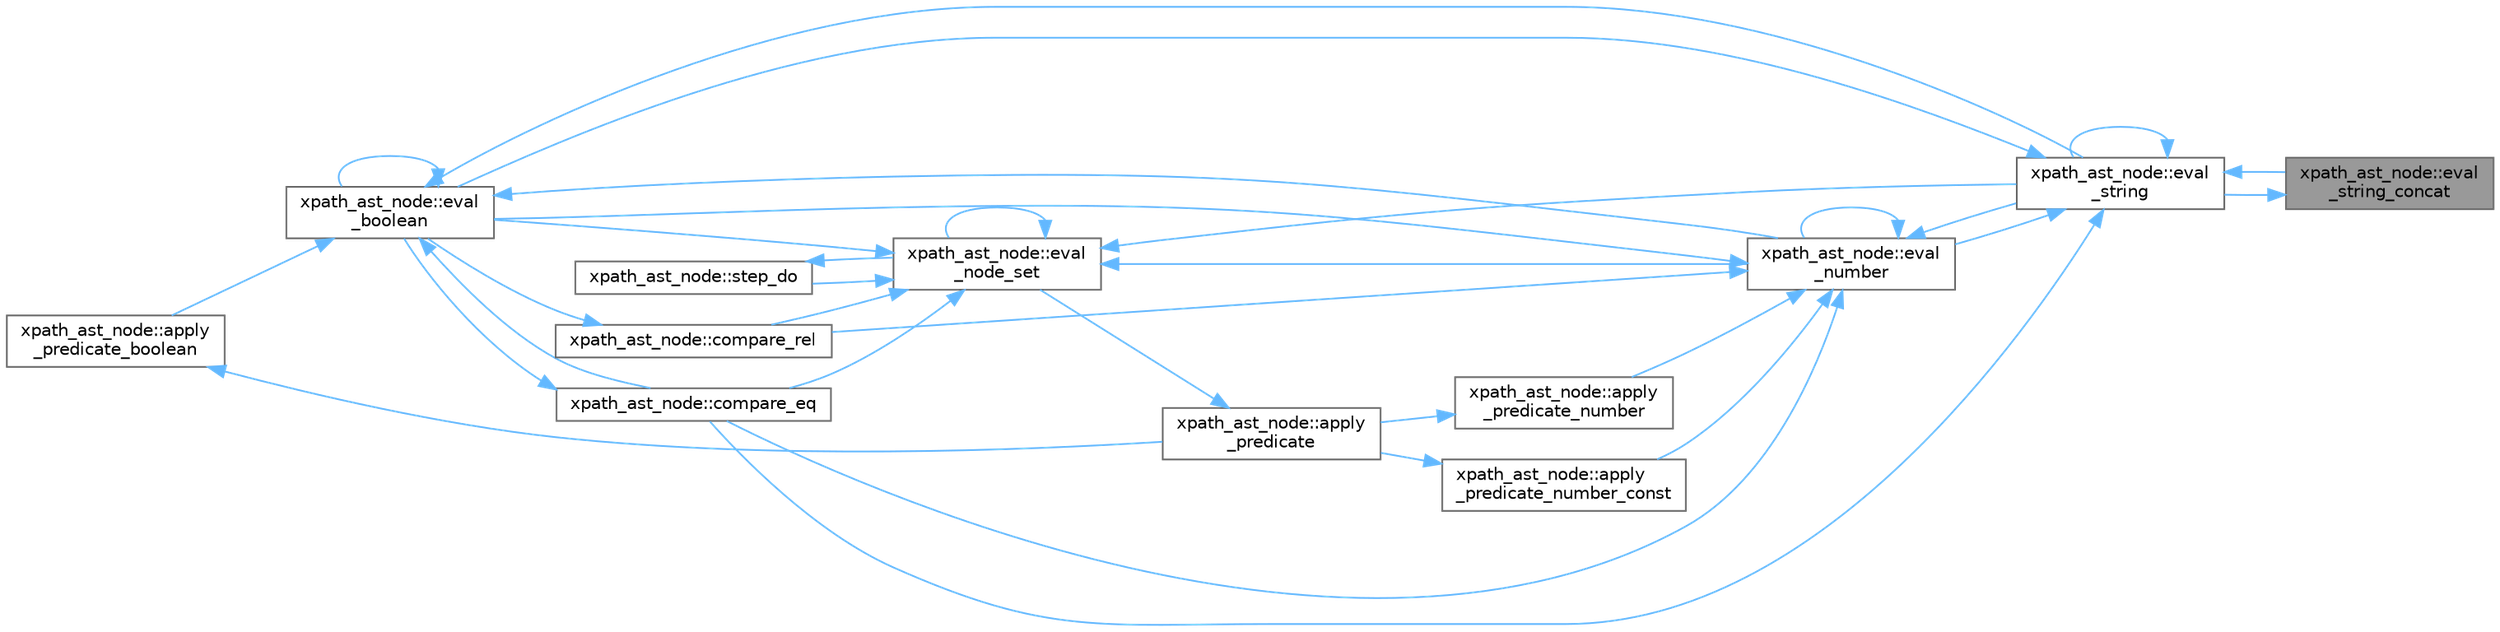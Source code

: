 digraph "xpath_ast_node::eval_string_concat"
{
 // INTERACTIVE_SVG=YES
 // LATEX_PDF_SIZE
  bgcolor="transparent";
  edge [fontname=Helvetica,fontsize=10,labelfontname=Helvetica,labelfontsize=10];
  node [fontname=Helvetica,fontsize=10,shape=box,height=0.2,width=0.4];
  rankdir="RL";
  Node1 [id="Node000001",label="xpath_ast_node::eval\l_string_concat",height=0.2,width=0.4,color="gray40", fillcolor="grey60", style="filled", fontcolor="black",tooltip=" "];
  Node1 -> Node2 [id="edge1_Node000001_Node000002",dir="back",color="steelblue1",style="solid",tooltip=" "];
  Node2 [id="Node000002",label="xpath_ast_node::eval\l_string",height=0.2,width=0.4,color="grey40", fillcolor="white", style="filled",URL="$d3/dc5/classxpath__ast__node.html#a6b675237a590548b68d0e0b97518b6df",tooltip=" "];
  Node2 -> Node3 [id="edge2_Node000002_Node000003",dir="back",color="steelblue1",style="solid",tooltip=" "];
  Node3 [id="Node000003",label="xpath_ast_node::compare_eq",height=0.2,width=0.4,color="grey40", fillcolor="white", style="filled",URL="$d3/dc5/classxpath__ast__node.html#a98dd7f6e67fe2c56c63056eed835d6a4",tooltip=" "];
  Node3 -> Node4 [id="edge3_Node000003_Node000004",dir="back",color="steelblue1",style="solid",tooltip=" "];
  Node4 [id="Node000004",label="xpath_ast_node::eval\l_boolean",height=0.2,width=0.4,color="grey40", fillcolor="white", style="filled",URL="$d3/dc5/classxpath__ast__node.html#ab7f965a92023bc2704b8e6fd9f3d7c14",tooltip=" "];
  Node4 -> Node5 [id="edge4_Node000004_Node000005",dir="back",color="steelblue1",style="solid",tooltip=" "];
  Node5 [id="Node000005",label="xpath_ast_node::apply\l_predicate_boolean",height=0.2,width=0.4,color="grey40", fillcolor="white", style="filled",URL="$d3/dc5/classxpath__ast__node.html#ab4e5bbd3f2e83c86a43349374b4bfc22",tooltip=" "];
  Node5 -> Node6 [id="edge5_Node000005_Node000006",dir="back",color="steelblue1",style="solid",tooltip=" "];
  Node6 [id="Node000006",label="xpath_ast_node::apply\l_predicate",height=0.2,width=0.4,color="grey40", fillcolor="white", style="filled",URL="$d3/dc5/classxpath__ast__node.html#a7e35f265c9e0712a16e1d8a9db4c7672",tooltip=" "];
  Node6 -> Node7 [id="edge6_Node000006_Node000007",dir="back",color="steelblue1",style="solid",tooltip=" "];
  Node7 [id="Node000007",label="xpath_ast_node::eval\l_node_set",height=0.2,width=0.4,color="grey40", fillcolor="white", style="filled",URL="$d3/dc5/classxpath__ast__node.html#a68cace396dd4eeae67ecfcd34a3a8285",tooltip=" "];
  Node7 -> Node3 [id="edge7_Node000007_Node000003",dir="back",color="steelblue1",style="solid",tooltip=" "];
  Node7 -> Node8 [id="edge8_Node000007_Node000008",dir="back",color="steelblue1",style="solid",tooltip=" "];
  Node8 [id="Node000008",label="xpath_ast_node::compare_rel",height=0.2,width=0.4,color="grey40", fillcolor="white", style="filled",URL="$d3/dc5/classxpath__ast__node.html#abb6e4c529276eaf882233dbb6e04e111",tooltip=" "];
  Node8 -> Node4 [id="edge9_Node000008_Node000004",dir="back",color="steelblue1",style="solid",tooltip=" "];
  Node7 -> Node4 [id="edge10_Node000007_Node000004",dir="back",color="steelblue1",style="solid",tooltip=" "];
  Node7 -> Node7 [id="edge11_Node000007_Node000007",dir="back",color="steelblue1",style="solid",tooltip=" "];
  Node7 -> Node9 [id="edge12_Node000007_Node000009",dir="back",color="steelblue1",style="solid",tooltip=" "];
  Node9 [id="Node000009",label="xpath_ast_node::eval\l_number",height=0.2,width=0.4,color="grey40", fillcolor="white", style="filled",URL="$d3/dc5/classxpath__ast__node.html#a92dd7048e28d486bc7f382d1fc6f1de6",tooltip=" "];
  Node9 -> Node10 [id="edge13_Node000009_Node000010",dir="back",color="steelblue1",style="solid",tooltip=" "];
  Node10 [id="Node000010",label="xpath_ast_node::apply\l_predicate_number",height=0.2,width=0.4,color="grey40", fillcolor="white", style="filled",URL="$d3/dc5/classxpath__ast__node.html#abf2d4b745493f63aebc1c89d9fde8eed",tooltip=" "];
  Node10 -> Node6 [id="edge14_Node000010_Node000006",dir="back",color="steelblue1",style="solid",tooltip=" "];
  Node9 -> Node11 [id="edge15_Node000009_Node000011",dir="back",color="steelblue1",style="solid",tooltip=" "];
  Node11 [id="Node000011",label="xpath_ast_node::apply\l_predicate_number_const",height=0.2,width=0.4,color="grey40", fillcolor="white", style="filled",URL="$d3/dc5/classxpath__ast__node.html#a8cedd7e15623b9fa431788b8843f1463",tooltip=" "];
  Node11 -> Node6 [id="edge16_Node000011_Node000006",dir="back",color="steelblue1",style="solid",tooltip=" "];
  Node9 -> Node3 [id="edge17_Node000009_Node000003",dir="back",color="steelblue1",style="solid",tooltip=" "];
  Node9 -> Node8 [id="edge18_Node000009_Node000008",dir="back",color="steelblue1",style="solid",tooltip=" "];
  Node9 -> Node4 [id="edge19_Node000009_Node000004",dir="back",color="steelblue1",style="solid",tooltip=" "];
  Node9 -> Node9 [id="edge20_Node000009_Node000009",dir="back",color="steelblue1",style="solid",tooltip=" "];
  Node9 -> Node2 [id="edge21_Node000009_Node000002",dir="back",color="steelblue1",style="solid",tooltip=" "];
  Node7 -> Node2 [id="edge22_Node000007_Node000002",dir="back",color="steelblue1",style="solid",tooltip=" "];
  Node7 -> Node12 [id="edge23_Node000007_Node000012",dir="back",color="steelblue1",style="solid",tooltip=" "];
  Node12 [id="Node000012",label="xpath_ast_node::step_do",height=0.2,width=0.4,color="grey40", fillcolor="white", style="filled",URL="$d3/dc5/classxpath__ast__node.html#a3258c05ab9aaa78e154d2ff63fe56906",tooltip=" "];
  Node12 -> Node7 [id="edge24_Node000012_Node000007",dir="back",color="steelblue1",style="solid",tooltip=" "];
  Node4 -> Node3 [id="edge25_Node000004_Node000003",dir="back",color="steelblue1",style="solid",tooltip=" "];
  Node4 -> Node4 [id="edge26_Node000004_Node000004",dir="back",color="steelblue1",style="solid",tooltip=" "];
  Node4 -> Node9 [id="edge27_Node000004_Node000009",dir="back",color="steelblue1",style="solid",tooltip=" "];
  Node4 -> Node2 [id="edge28_Node000004_Node000002",dir="back",color="steelblue1",style="solid",tooltip=" "];
  Node2 -> Node4 [id="edge29_Node000002_Node000004",dir="back",color="steelblue1",style="solid",tooltip=" "];
  Node2 -> Node9 [id="edge30_Node000002_Node000009",dir="back",color="steelblue1",style="solid",tooltip=" "];
  Node2 -> Node2 [id="edge31_Node000002_Node000002",dir="back",color="steelblue1",style="solid",tooltip=" "];
  Node2 -> Node1 [id="edge32_Node000002_Node000001",dir="back",color="steelblue1",style="solid",tooltip=" "];
}
